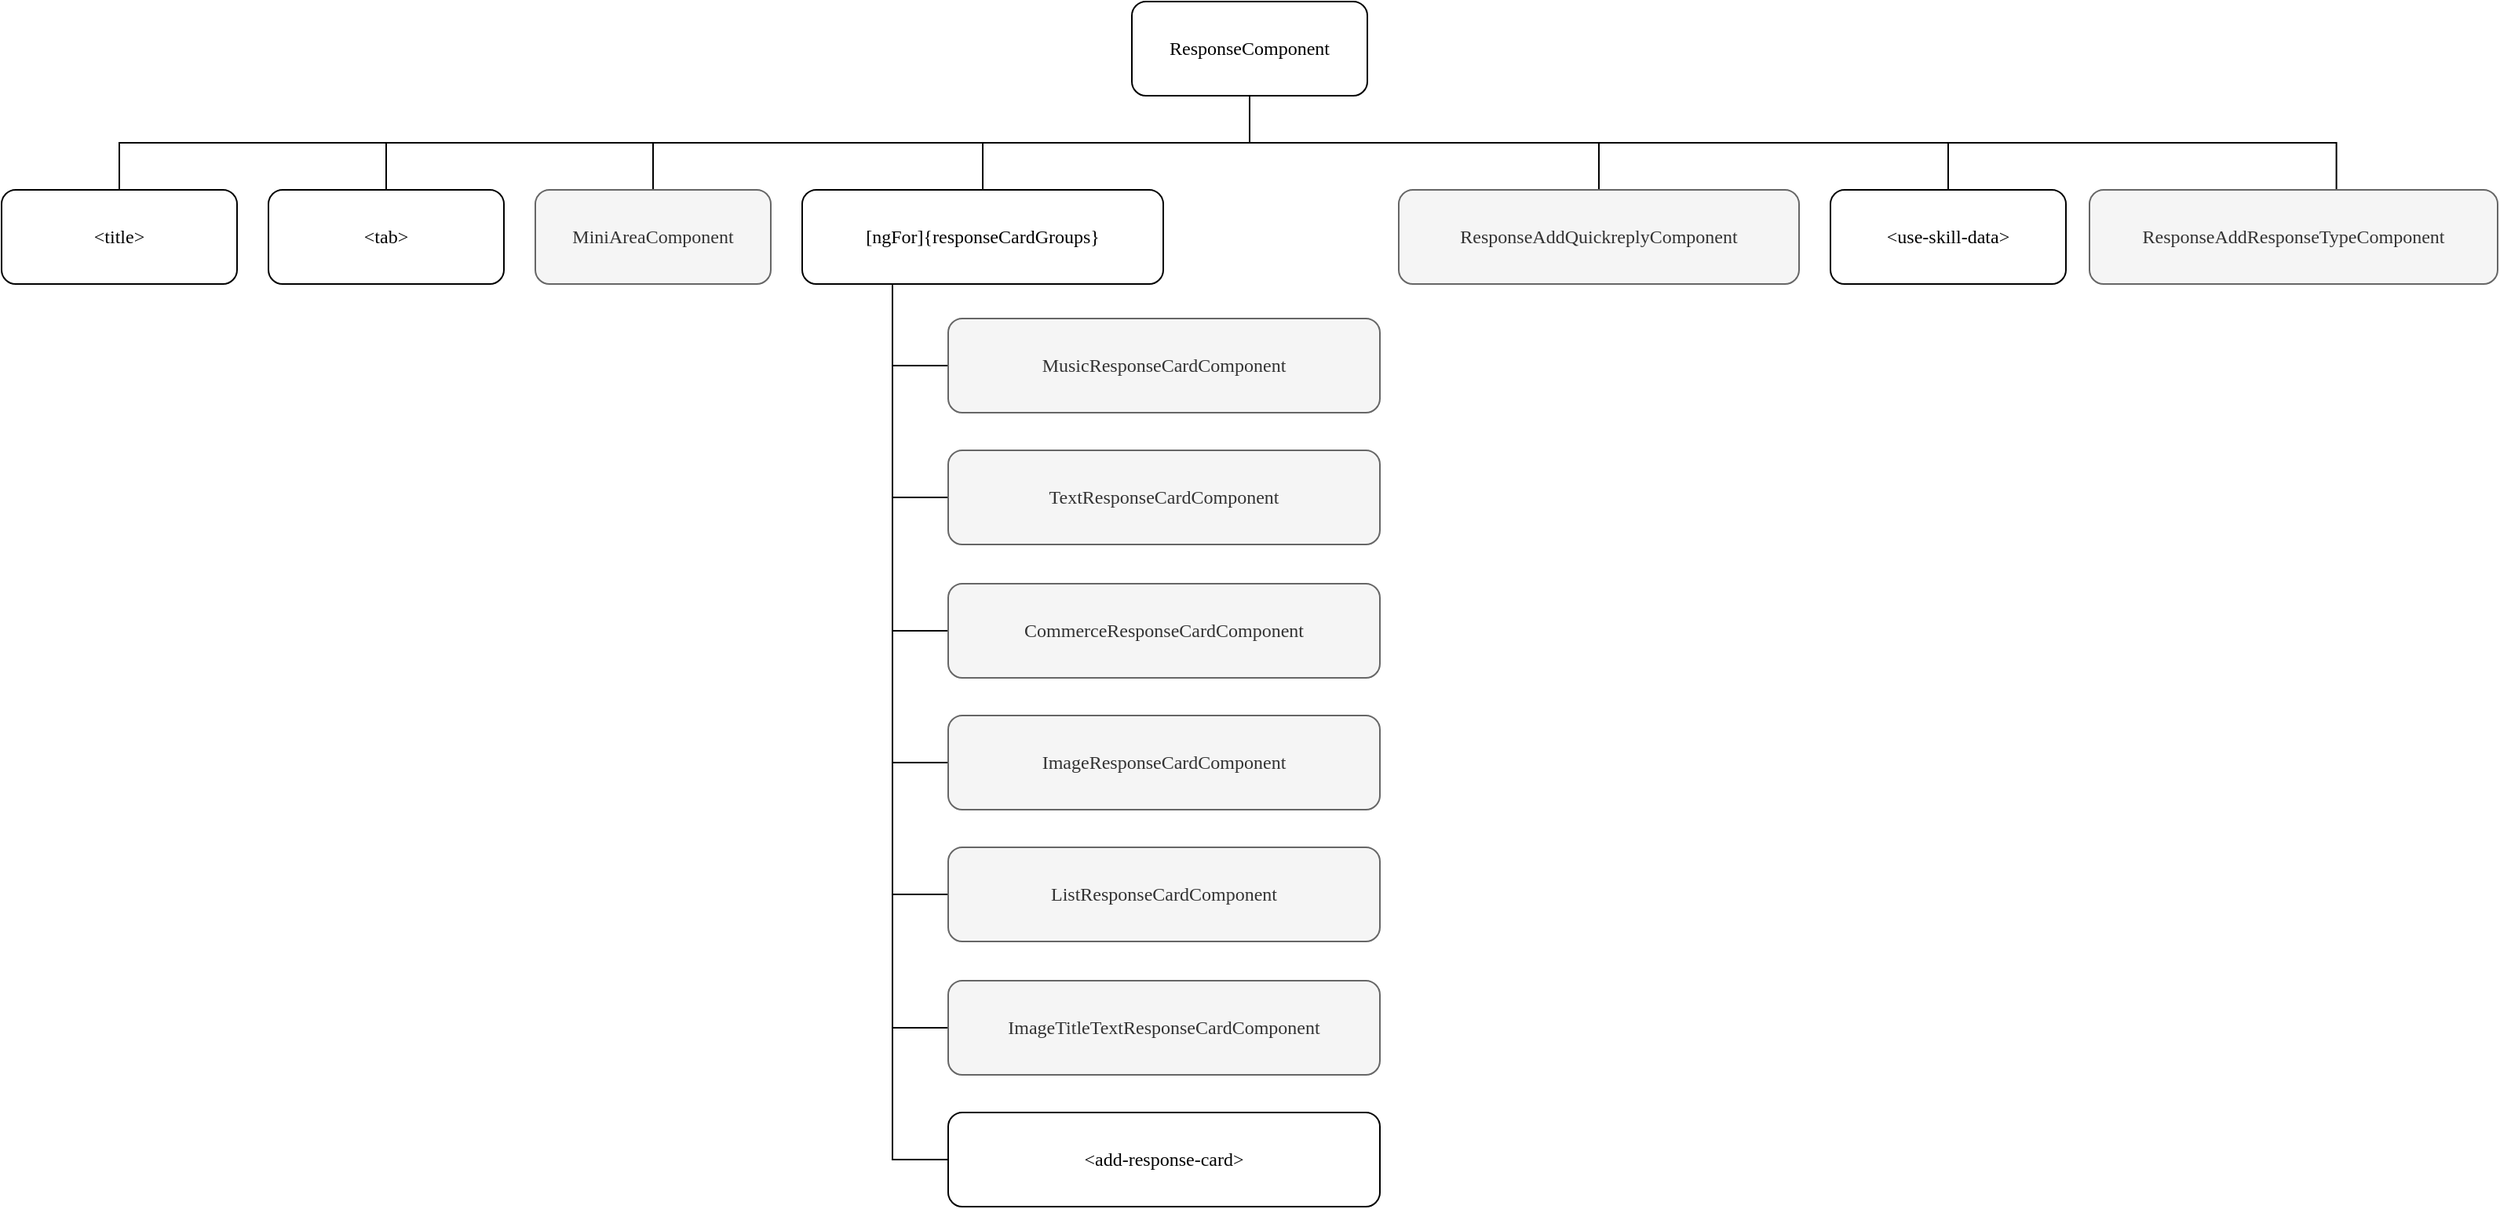 <mxfile version="10.6.9" type="github"><diagram id="sHvE_CgAT4WyM722iG30" name="Page-1"><mxGraphModel dx="1227" dy="775" grid="1" gridSize="10" guides="1" tooltips="1" connect="1" arrows="1" fold="1" page="1" pageScale="1" pageWidth="827" pageHeight="1169" math="0" shadow="0"><root><mxCell id="0"/><mxCell id="1" parent="0"/><mxCell id="6H51YLBPvZXTeCv_9zkV-13" style="edgeStyle=orthogonalEdgeStyle;rounded=0;orthogonalLoop=1;jettySize=auto;html=1;exitX=0.5;exitY=1;exitDx=0;exitDy=0;fontFamily=Verdana;verticalAlign=bottom;strokeColor=#000000;endArrow=none;endFill=0;" parent="1" source="wpOJaaSuYBGlACel0gMW-1" target="wpOJaaSuYBGlACel0gMW-2" edge="1"><mxGeometry relative="1" as="geometry"/></mxCell><mxCell id="6H51YLBPvZXTeCv_9zkV-15" style="edgeStyle=orthogonalEdgeStyle;orthogonalLoop=1;jettySize=auto;html=1;exitX=0.5;exitY=1;exitDx=0;exitDy=0;entryX=0.5;entryY=0;entryDx=0;entryDy=0;endArrow=none;endFill=0;strokeColor=#000000;fontFamily=Verdana;rounded=0;" parent="1" source="wpOJaaSuYBGlACel0gMW-1" target="wpOJaaSuYBGlACel0gMW-4" edge="1"><mxGeometry relative="1" as="geometry"/></mxCell><mxCell id="6H51YLBPvZXTeCv_9zkV-18" style="edgeStyle=orthogonalEdgeStyle;rounded=0;orthogonalLoop=1;jettySize=auto;html=1;exitX=0.5;exitY=1;exitDx=0;exitDy=0;endArrow=none;endFill=0;strokeColor=#000000;fontFamily=Verdana;" parent="1" source="wpOJaaSuYBGlACel0gMW-1" target="wpOJaaSuYBGlACel0gMW-5" edge="1"><mxGeometry relative="1" as="geometry"/></mxCell><mxCell id="6H51YLBPvZXTeCv_9zkV-19" style="edgeStyle=orthogonalEdgeStyle;rounded=0;orthogonalLoop=1;jettySize=auto;html=1;exitX=0.5;exitY=1;exitDx=0;exitDy=0;endArrow=none;endFill=0;strokeColor=#000000;fontFamily=Verdana;" parent="1" source="wpOJaaSuYBGlACel0gMW-1" target="wpOJaaSuYBGlACel0gMW-6" edge="1"><mxGeometry relative="1" as="geometry"/></mxCell><mxCell id="6H51YLBPvZXTeCv_9zkV-24" style="edgeStyle=orthogonalEdgeStyle;rounded=0;orthogonalLoop=1;jettySize=auto;html=1;exitX=0.5;exitY=1;exitDx=0;exitDy=0;entryX=0.5;entryY=0;entryDx=0;entryDy=0;endArrow=none;endFill=0;strokeColor=#000000;fontFamily=Verdana;" parent="1" source="wpOJaaSuYBGlACel0gMW-1" target="6H51YLBPvZXTeCv_9zkV-1" edge="1"><mxGeometry relative="1" as="geometry"/></mxCell><mxCell id="6H51YLBPvZXTeCv_9zkV-25" style="edgeStyle=orthogonalEdgeStyle;rounded=0;orthogonalLoop=1;jettySize=auto;html=1;exitX=0.5;exitY=1;exitDx=0;exitDy=0;entryX=0.5;entryY=0;entryDx=0;entryDy=0;endArrow=none;endFill=0;strokeColor=#000000;fontFamily=Verdana;" parent="1" source="wpOJaaSuYBGlACel0gMW-1" target="6H51YLBPvZXTeCv_9zkV-2" edge="1"><mxGeometry relative="1" as="geometry"/></mxCell><mxCell id="6H51YLBPvZXTeCv_9zkV-26" style="edgeStyle=orthogonalEdgeStyle;rounded=0;orthogonalLoop=1;jettySize=auto;html=1;exitX=0.5;exitY=1;exitDx=0;exitDy=0;entryX=0.605;entryY=0.006;entryDx=0;entryDy=0;entryPerimeter=0;endArrow=none;endFill=0;strokeColor=#000000;fontFamily=Verdana;" parent="1" source="wpOJaaSuYBGlACel0gMW-1" target="6H51YLBPvZXTeCv_9zkV-8" edge="1"><mxGeometry relative="1" as="geometry"/></mxCell><mxCell id="wpOJaaSuYBGlACel0gMW-1" value="ResponseComponent" style="rounded=1;whiteSpace=wrap;html=1;fontFamily=Verdana;" parent="1" vertex="1"><mxGeometry x="740" y="40" width="150" height="60" as="geometry"/></mxCell><mxCell id="wpOJaaSuYBGlACel0gMW-2" value="&amp;lt;title&amp;gt;" style="rounded=1;whiteSpace=wrap;html=1;fontFamily=Verdana;" parent="1" vertex="1"><mxGeometry x="20" y="160" width="150" height="60" as="geometry"/></mxCell><mxCell id="wpOJaaSuYBGlACel0gMW-4" value="&amp;lt;tab&amp;gt;" style="rounded=1;whiteSpace=wrap;html=1;fontFamily=Verdana;" parent="1" vertex="1"><mxGeometry x="190" y="160" width="150" height="60" as="geometry"/></mxCell><mxCell id="wpOJaaSuYBGlACel0gMW-5" value="MiniAreaComponent" style="rounded=1;whiteSpace=wrap;html=1;fontFamily=Verdana;fillColor=#f5f5f5;strokeColor=#666666;fontColor=#333333;" parent="1" vertex="1"><mxGeometry x="360" y="160" width="150" height="60" as="geometry"/></mxCell><mxCell id="6H51YLBPvZXTeCv_9zkV-27" style="edgeStyle=orthogonalEdgeStyle;rounded=0;orthogonalLoop=1;jettySize=auto;html=1;exitX=0.25;exitY=1;exitDx=0;exitDy=0;entryX=0;entryY=0.5;entryDx=0;entryDy=0;endArrow=none;endFill=0;strokeColor=#000000;fontFamily=Verdana;" parent="1" source="wpOJaaSuYBGlACel0gMW-6" target="wpOJaaSuYBGlACel0gMW-7" edge="1"><mxGeometry relative="1" as="geometry"/></mxCell><mxCell id="6H51YLBPvZXTeCv_9zkV-28" style="edgeStyle=orthogonalEdgeStyle;rounded=0;orthogonalLoop=1;jettySize=auto;html=1;exitX=0.25;exitY=1;exitDx=0;exitDy=0;entryX=0;entryY=0.5;entryDx=0;entryDy=0;endArrow=none;endFill=0;strokeColor=#000000;fontFamily=Verdana;" parent="1" source="wpOJaaSuYBGlACel0gMW-6" target="wpOJaaSuYBGlACel0gMW-8" edge="1"><mxGeometry relative="1" as="geometry"/></mxCell><mxCell id="6H51YLBPvZXTeCv_9zkV-29" style="edgeStyle=orthogonalEdgeStyle;rounded=0;orthogonalLoop=1;jettySize=auto;html=1;exitX=0.25;exitY=1;exitDx=0;exitDy=0;entryX=0;entryY=0.5;entryDx=0;entryDy=0;endArrow=none;endFill=0;strokeColor=#000000;fontFamily=Verdana;" parent="1" source="wpOJaaSuYBGlACel0gMW-6" target="wpOJaaSuYBGlACel0gMW-9" edge="1"><mxGeometry relative="1" as="geometry"/></mxCell><mxCell id="6H51YLBPvZXTeCv_9zkV-30" style="edgeStyle=orthogonalEdgeStyle;rounded=0;orthogonalLoop=1;jettySize=auto;html=1;exitX=0.25;exitY=1;exitDx=0;exitDy=0;entryX=0;entryY=0.5;entryDx=0;entryDy=0;endArrow=none;endFill=0;strokeColor=#000000;fontFamily=Verdana;" parent="1" source="wpOJaaSuYBGlACel0gMW-6" target="wpOJaaSuYBGlACel0gMW-10" edge="1"><mxGeometry relative="1" as="geometry"/></mxCell><mxCell id="6H51YLBPvZXTeCv_9zkV-31" style="edgeStyle=orthogonalEdgeStyle;rounded=0;orthogonalLoop=1;jettySize=auto;html=1;exitX=0.25;exitY=1;exitDx=0;exitDy=0;entryX=0;entryY=0.5;entryDx=0;entryDy=0;endArrow=none;endFill=0;strokeColor=#000000;fontFamily=Verdana;" parent="1" source="wpOJaaSuYBGlACel0gMW-6" target="wpOJaaSuYBGlACel0gMW-11" edge="1"><mxGeometry relative="1" as="geometry"/></mxCell><mxCell id="6H51YLBPvZXTeCv_9zkV-32" style="edgeStyle=orthogonalEdgeStyle;rounded=0;orthogonalLoop=1;jettySize=auto;html=1;exitX=0.25;exitY=1;exitDx=0;exitDy=0;entryX=0;entryY=0.5;entryDx=0;entryDy=0;endArrow=none;endFill=0;strokeColor=#000000;fontFamily=Verdana;" parent="1" source="wpOJaaSuYBGlACel0gMW-6" target="wpOJaaSuYBGlACel0gMW-12" edge="1"><mxGeometry relative="1" as="geometry"/></mxCell><mxCell id="6H51YLBPvZXTeCv_9zkV-33" style="edgeStyle=orthogonalEdgeStyle;rounded=0;orthogonalLoop=1;jettySize=auto;html=1;exitX=0.25;exitY=1;exitDx=0;exitDy=0;entryX=0;entryY=0.5;entryDx=0;entryDy=0;endArrow=none;endFill=0;strokeColor=#000000;fontFamily=Verdana;" parent="1" source="wpOJaaSuYBGlACel0gMW-6" target="wpOJaaSuYBGlACel0gMW-13" edge="1"><mxGeometry relative="1" as="geometry"/></mxCell><mxCell id="wpOJaaSuYBGlACel0gMW-6" value="[ngFor]{responseCardGroups}" style="rounded=1;whiteSpace=wrap;html=1;fontFamily=Verdana;" parent="1" vertex="1"><mxGeometry x="530" y="160" width="230" height="60" as="geometry"/></mxCell><mxCell id="wpOJaaSuYBGlACel0gMW-7" value="MusicResponseCardComponent" style="rounded=1;whiteSpace=wrap;html=1;fontFamily=Verdana;fillColor=#f5f5f5;strokeColor=#666666;fontColor=#333333;flipV=1;" parent="1" vertex="1"><mxGeometry x="623" y="242" width="275" height="60" as="geometry"/></mxCell><mxCell id="wpOJaaSuYBGlACel0gMW-8" value="TextResponseCardComponent" style="rounded=1;whiteSpace=wrap;html=1;fontFamily=Verdana;fillColor=#f5f5f5;strokeColor=#666666;fontColor=#333333;flipV=1;" parent="1" vertex="1"><mxGeometry x="623" y="326" width="275" height="60" as="geometry"/></mxCell><mxCell id="wpOJaaSuYBGlACel0gMW-9" value="CommerceResponseCardComponent" style="rounded=1;whiteSpace=wrap;html=1;fontFamily=Verdana;fillColor=#f5f5f5;strokeColor=#666666;fontColor=#333333;flipV=1;" parent="1" vertex="1"><mxGeometry x="623" y="411" width="275" height="60" as="geometry"/></mxCell><mxCell id="wpOJaaSuYBGlACel0gMW-10" value="ImageResponseCardComponent" style="rounded=1;whiteSpace=wrap;html=1;fontFamily=Verdana;fillColor=#f5f5f5;strokeColor=#666666;fontColor=#333333;flipV=1;" parent="1" vertex="1"><mxGeometry x="623" y="495" width="275" height="60" as="geometry"/></mxCell><mxCell id="wpOJaaSuYBGlACel0gMW-11" value="ListResponseCardComponent" style="rounded=1;whiteSpace=wrap;html=1;fontFamily=Verdana;fillColor=#f5f5f5;strokeColor=#666666;fontColor=#333333;flipV=1;" parent="1" vertex="1"><mxGeometry x="623" y="579" width="275" height="60" as="geometry"/></mxCell><mxCell id="wpOJaaSuYBGlACel0gMW-12" value="ImageTitleTextResponseCardComponent" style="rounded=1;whiteSpace=wrap;html=1;fontFamily=Verdana;fillColor=#f5f5f5;strokeColor=#666666;fontColor=#333333;flipV=1;" parent="1" vertex="1"><mxGeometry x="623" y="664" width="275" height="60" as="geometry"/></mxCell><mxCell id="wpOJaaSuYBGlACel0gMW-13" value="&amp;lt;add-response-card&amp;gt;" style="rounded=1;whiteSpace=wrap;html=1;fontFamily=Verdana;flipV=1;" parent="1" vertex="1"><mxGeometry x="623" y="748" width="275" height="60" as="geometry"/></mxCell><mxCell id="6H51YLBPvZXTeCv_9zkV-1" value="ResponseAddQuickreplyComponent" style="rounded=1;whiteSpace=wrap;html=1;fontFamily=Verdana;fillColor=#f5f5f5;strokeColor=#666666;fontColor=#333333;" parent="1" vertex="1"><mxGeometry x="910" y="160" width="255" height="60" as="geometry"/></mxCell><mxCell id="6H51YLBPvZXTeCv_9zkV-2" value="&amp;lt;use-skill-data&amp;gt;" style="rounded=1;whiteSpace=wrap;html=1;fontFamily=Verdana;" parent="1" vertex="1"><mxGeometry x="1185" y="160" width="150" height="60" as="geometry"/></mxCell><mxCell id="6H51YLBPvZXTeCv_9zkV-8" value="ResponseAddResponseTypeComponent" style="rounded=1;whiteSpace=wrap;html=1;fontFamily=Verdana;fillColor=#f5f5f5;strokeColor=#666666;fontColor=#333333;" parent="1" vertex="1"><mxGeometry x="1350" y="160" width="260" height="60" as="geometry"/></mxCell></root></mxGraphModel></diagram></mxfile>